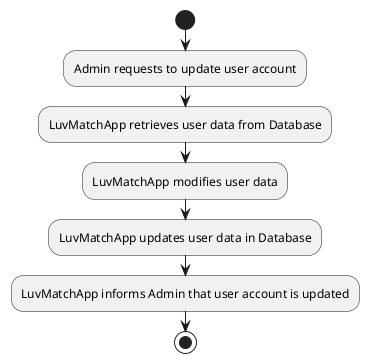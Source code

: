 @startuml

start

:Admin requests to update user account;

:LuvMatchApp retrieves user data from Database;

:LuvMatchApp modifies user data;

:LuvMatchApp updates user data in Database;

:LuvMatchApp informs Admin that user account is updated;

stop

@enduml
